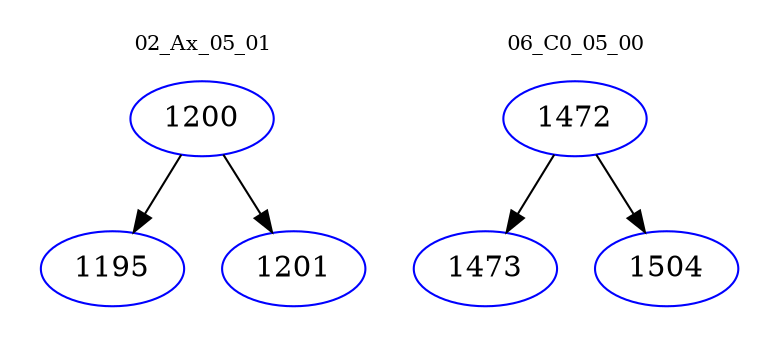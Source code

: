 digraph{
subgraph cluster_0 {
color = white
label = "02_Ax_05_01";
fontsize=10;
T0_1200 [label="1200", color="blue"]
T0_1200 -> T0_1195 [color="black"]
T0_1195 [label="1195", color="blue"]
T0_1200 -> T0_1201 [color="black"]
T0_1201 [label="1201", color="blue"]
}
subgraph cluster_1 {
color = white
label = "06_C0_05_00";
fontsize=10;
T1_1472 [label="1472", color="blue"]
T1_1472 -> T1_1473 [color="black"]
T1_1473 [label="1473", color="blue"]
T1_1472 -> T1_1504 [color="black"]
T1_1504 [label="1504", color="blue"]
}
}
